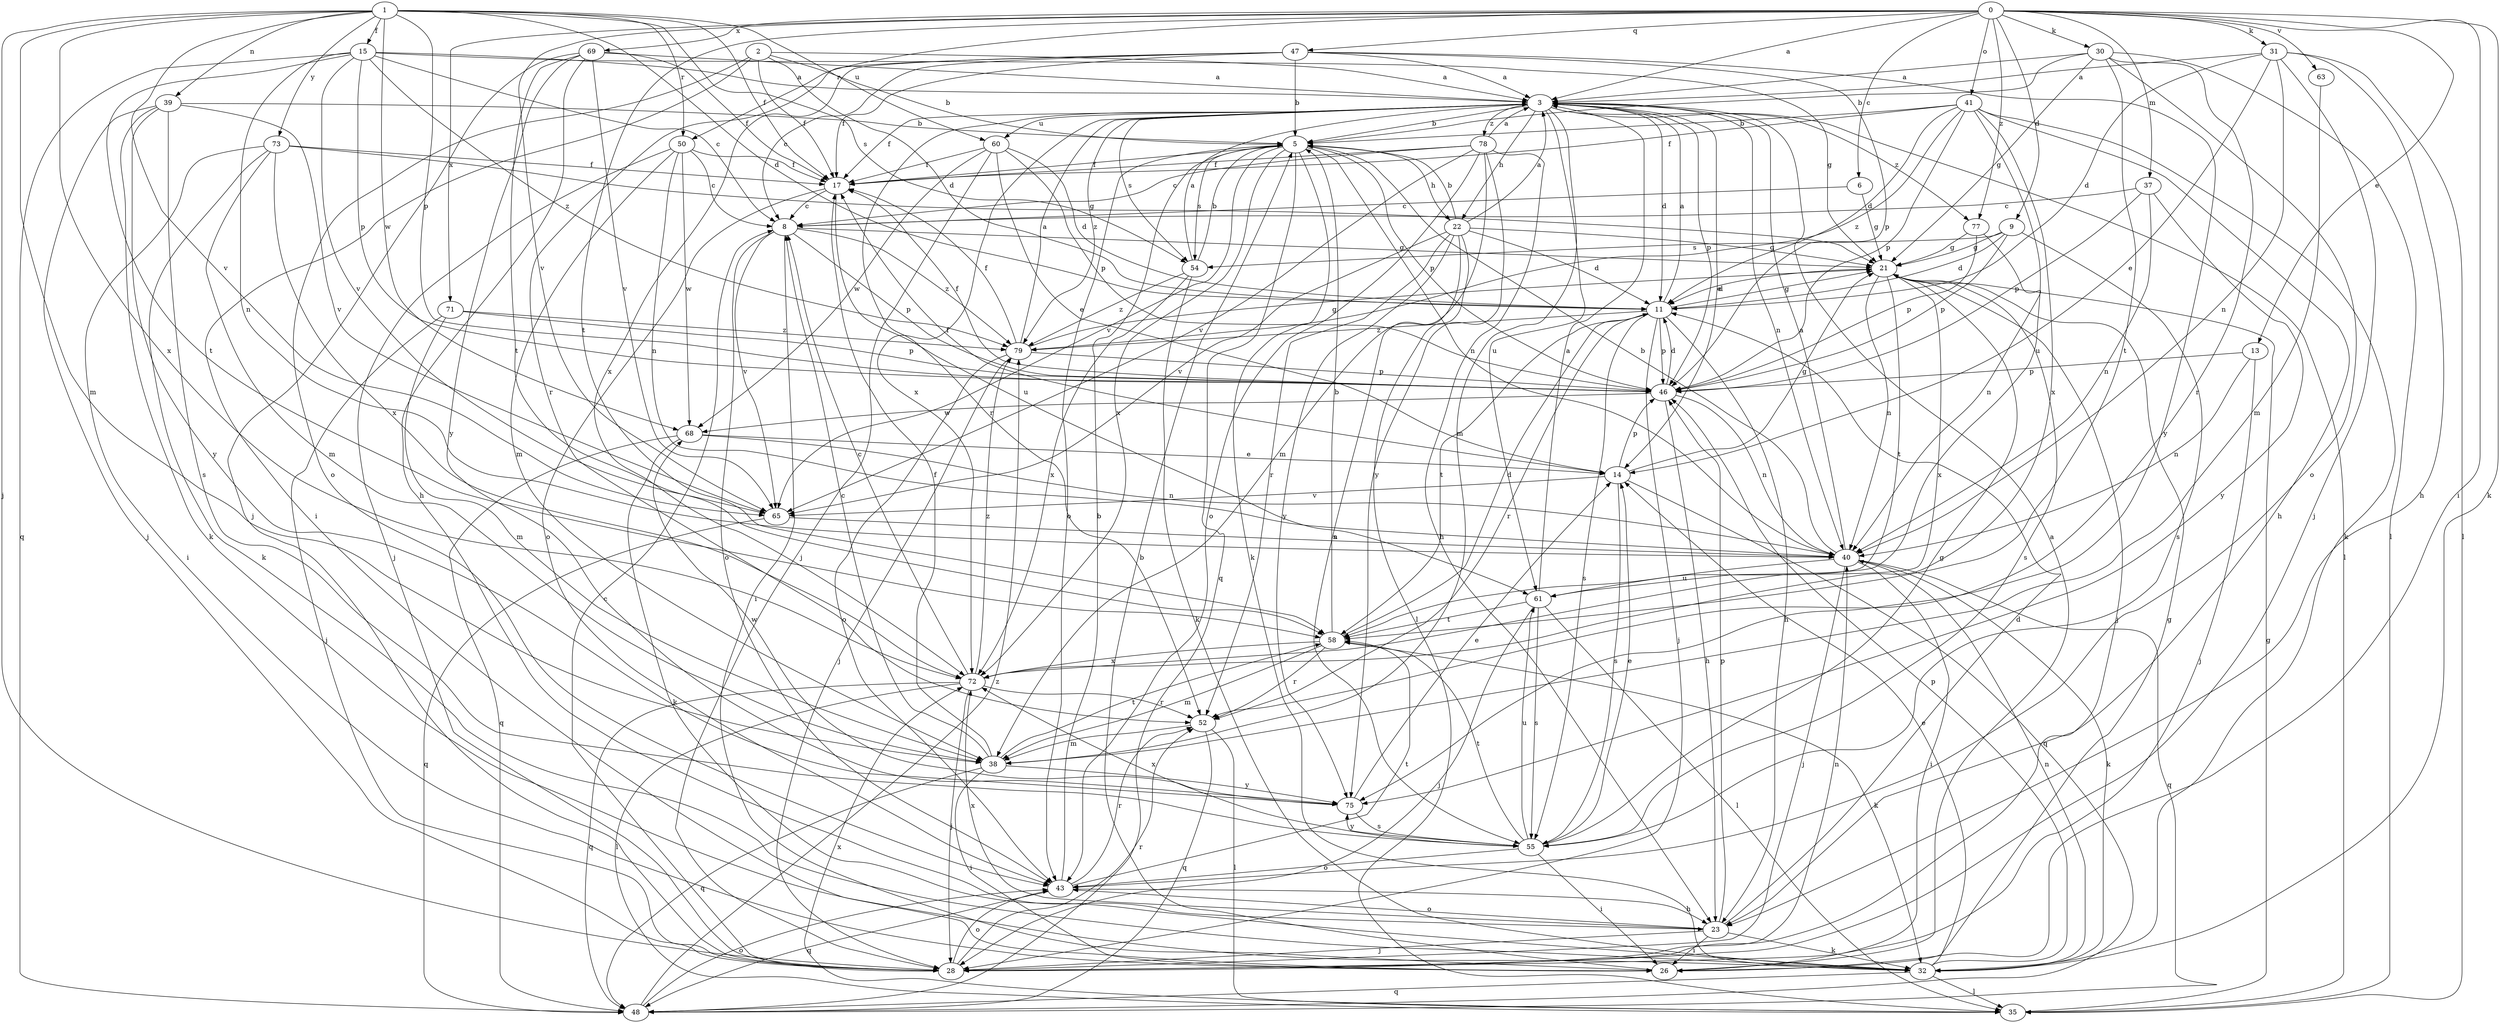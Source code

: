 strict digraph  {
0;
1;
2;
3;
5;
6;
8;
9;
11;
13;
14;
15;
17;
21;
22;
23;
26;
28;
30;
31;
32;
35;
37;
38;
39;
40;
41;
43;
46;
47;
48;
50;
52;
54;
55;
58;
60;
61;
63;
65;
68;
69;
71;
72;
73;
75;
77;
78;
79;
0 -> 3  [label=a];
0 -> 6  [label=c];
0 -> 9  [label=d];
0 -> 13  [label=e];
0 -> 26  [label=i];
0 -> 30  [label=k];
0 -> 31  [label=k];
0 -> 32  [label=k];
0 -> 37  [label=m];
0 -> 41  [label=o];
0 -> 47  [label=q];
0 -> 50  [label=r];
0 -> 58  [label=t];
0 -> 63  [label=v];
0 -> 65  [label=v];
0 -> 69  [label=x];
0 -> 71  [label=x];
0 -> 77  [label=z];
1 -> 11  [label=d];
1 -> 15  [label=f];
1 -> 17  [label=f];
1 -> 28  [label=j];
1 -> 38  [label=m];
1 -> 39  [label=n];
1 -> 46  [label=p];
1 -> 50  [label=r];
1 -> 54  [label=s];
1 -> 60  [label=u];
1 -> 65  [label=v];
1 -> 68  [label=w];
1 -> 72  [label=x];
1 -> 73  [label=y];
2 -> 3  [label=a];
2 -> 5  [label=b];
2 -> 11  [label=d];
2 -> 17  [label=f];
2 -> 26  [label=i];
2 -> 43  [label=o];
3 -> 5  [label=b];
3 -> 11  [label=d];
3 -> 14  [label=e];
3 -> 17  [label=f];
3 -> 22  [label=h];
3 -> 35  [label=l];
3 -> 38  [label=m];
3 -> 40  [label=n];
3 -> 46  [label=p];
3 -> 52  [label=r];
3 -> 54  [label=s];
3 -> 60  [label=u];
3 -> 61  [label=u];
3 -> 72  [label=x];
3 -> 77  [label=z];
3 -> 78  [label=z];
3 -> 79  [label=z];
5 -> 17  [label=f];
5 -> 22  [label=h];
5 -> 32  [label=k];
5 -> 40  [label=n];
5 -> 43  [label=o];
5 -> 46  [label=p];
5 -> 48  [label=q];
5 -> 54  [label=s];
5 -> 65  [label=v];
5 -> 72  [label=x];
6 -> 8  [label=c];
6 -> 21  [label=g];
8 -> 21  [label=g];
8 -> 26  [label=i];
8 -> 43  [label=o];
8 -> 46  [label=p];
8 -> 65  [label=v];
8 -> 79  [label=z];
9 -> 11  [label=d];
9 -> 21  [label=g];
9 -> 46  [label=p];
9 -> 54  [label=s];
9 -> 55  [label=s];
11 -> 3  [label=a];
11 -> 21  [label=g];
11 -> 23  [label=h];
11 -> 28  [label=j];
11 -> 46  [label=p];
11 -> 52  [label=r];
11 -> 55  [label=s];
11 -> 58  [label=t];
11 -> 79  [label=z];
13 -> 28  [label=j];
13 -> 40  [label=n];
13 -> 46  [label=p];
14 -> 17  [label=f];
14 -> 21  [label=g];
14 -> 46  [label=p];
14 -> 48  [label=q];
14 -> 55  [label=s];
14 -> 65  [label=v];
15 -> 3  [label=a];
15 -> 8  [label=c];
15 -> 21  [label=g];
15 -> 40  [label=n];
15 -> 46  [label=p];
15 -> 48  [label=q];
15 -> 58  [label=t];
15 -> 65  [label=v];
15 -> 79  [label=z];
17 -> 8  [label=c];
17 -> 43  [label=o];
17 -> 61  [label=u];
21 -> 11  [label=d];
21 -> 28  [label=j];
21 -> 40  [label=n];
21 -> 55  [label=s];
21 -> 58  [label=t];
21 -> 72  [label=x];
22 -> 3  [label=a];
22 -> 5  [label=b];
22 -> 11  [label=d];
22 -> 21  [label=g];
22 -> 35  [label=l];
22 -> 52  [label=r];
22 -> 55  [label=s];
22 -> 65  [label=v];
22 -> 75  [label=y];
23 -> 11  [label=d];
23 -> 26  [label=i];
23 -> 28  [label=j];
23 -> 32  [label=k];
23 -> 43  [label=o];
23 -> 46  [label=p];
23 -> 72  [label=x];
26 -> 3  [label=a];
26 -> 5  [label=b];
26 -> 21  [label=g];
28 -> 8  [label=c];
28 -> 40  [label=n];
28 -> 43  [label=o];
28 -> 52  [label=r];
30 -> 3  [label=a];
30 -> 5  [label=b];
30 -> 21  [label=g];
30 -> 35  [label=l];
30 -> 43  [label=o];
30 -> 52  [label=r];
30 -> 58  [label=t];
31 -> 3  [label=a];
31 -> 11  [label=d];
31 -> 14  [label=e];
31 -> 23  [label=h];
31 -> 28  [label=j];
31 -> 35  [label=l];
31 -> 40  [label=n];
32 -> 14  [label=e];
32 -> 35  [label=l];
32 -> 40  [label=n];
32 -> 46  [label=p];
32 -> 48  [label=q];
35 -> 21  [label=g];
35 -> 72  [label=x];
37 -> 8  [label=c];
37 -> 40  [label=n];
37 -> 46  [label=p];
37 -> 75  [label=y];
38 -> 8  [label=c];
38 -> 17  [label=f];
38 -> 26  [label=i];
38 -> 48  [label=q];
38 -> 58  [label=t];
38 -> 75  [label=y];
39 -> 5  [label=b];
39 -> 28  [label=j];
39 -> 32  [label=k];
39 -> 55  [label=s];
39 -> 65  [label=v];
39 -> 75  [label=y];
40 -> 3  [label=a];
40 -> 5  [label=b];
40 -> 26  [label=i];
40 -> 28  [label=j];
40 -> 32  [label=k];
40 -> 48  [label=q];
40 -> 61  [label=u];
41 -> 5  [label=b];
41 -> 11  [label=d];
41 -> 17  [label=f];
41 -> 23  [label=h];
41 -> 32  [label=k];
41 -> 46  [label=p];
41 -> 61  [label=u];
41 -> 72  [label=x];
41 -> 79  [label=z];
43 -> 5  [label=b];
43 -> 23  [label=h];
43 -> 48  [label=q];
43 -> 52  [label=r];
43 -> 58  [label=t];
46 -> 11  [label=d];
46 -> 17  [label=f];
46 -> 23  [label=h];
46 -> 40  [label=n];
46 -> 68  [label=w];
47 -> 3  [label=a];
47 -> 5  [label=b];
47 -> 8  [label=c];
47 -> 17  [label=f];
47 -> 46  [label=p];
47 -> 52  [label=r];
47 -> 72  [label=x];
47 -> 75  [label=y];
48 -> 43  [label=o];
48 -> 79  [label=z];
50 -> 8  [label=c];
50 -> 17  [label=f];
50 -> 28  [label=j];
50 -> 38  [label=m];
50 -> 40  [label=n];
50 -> 68  [label=w];
52 -> 35  [label=l];
52 -> 38  [label=m];
52 -> 48  [label=q];
54 -> 3  [label=a];
54 -> 5  [label=b];
54 -> 32  [label=k];
54 -> 72  [label=x];
54 -> 79  [label=z];
55 -> 14  [label=e];
55 -> 21  [label=g];
55 -> 26  [label=i];
55 -> 43  [label=o];
55 -> 58  [label=t];
55 -> 61  [label=u];
55 -> 72  [label=x];
55 -> 75  [label=y];
58 -> 5  [label=b];
58 -> 11  [label=d];
58 -> 32  [label=k];
58 -> 38  [label=m];
58 -> 52  [label=r];
58 -> 72  [label=x];
60 -> 11  [label=d];
60 -> 14  [label=e];
60 -> 17  [label=f];
60 -> 28  [label=j];
60 -> 46  [label=p];
60 -> 68  [label=w];
61 -> 3  [label=a];
61 -> 28  [label=j];
61 -> 35  [label=l];
61 -> 55  [label=s];
61 -> 58  [label=t];
63 -> 38  [label=m];
65 -> 40  [label=n];
65 -> 48  [label=q];
68 -> 14  [label=e];
68 -> 32  [label=k];
68 -> 40  [label=n];
68 -> 48  [label=q];
69 -> 3  [label=a];
69 -> 17  [label=f];
69 -> 23  [label=h];
69 -> 28  [label=j];
69 -> 58  [label=t];
69 -> 65  [label=v];
69 -> 75  [label=y];
71 -> 28  [label=j];
71 -> 38  [label=m];
71 -> 46  [label=p];
71 -> 79  [label=z];
72 -> 8  [label=c];
72 -> 28  [label=j];
72 -> 35  [label=l];
72 -> 48  [label=q];
72 -> 52  [label=r];
72 -> 79  [label=z];
73 -> 17  [label=f];
73 -> 21  [label=g];
73 -> 26  [label=i];
73 -> 32  [label=k];
73 -> 38  [label=m];
73 -> 72  [label=x];
75 -> 14  [label=e];
75 -> 55  [label=s];
75 -> 68  [label=w];
77 -> 21  [label=g];
77 -> 40  [label=n];
77 -> 46  [label=p];
78 -> 3  [label=a];
78 -> 8  [label=c];
78 -> 17  [label=f];
78 -> 23  [label=h];
78 -> 38  [label=m];
78 -> 43  [label=o];
78 -> 65  [label=v];
78 -> 75  [label=y];
79 -> 3  [label=a];
79 -> 17  [label=f];
79 -> 21  [label=g];
79 -> 28  [label=j];
79 -> 43  [label=o];
79 -> 46  [label=p];
}
